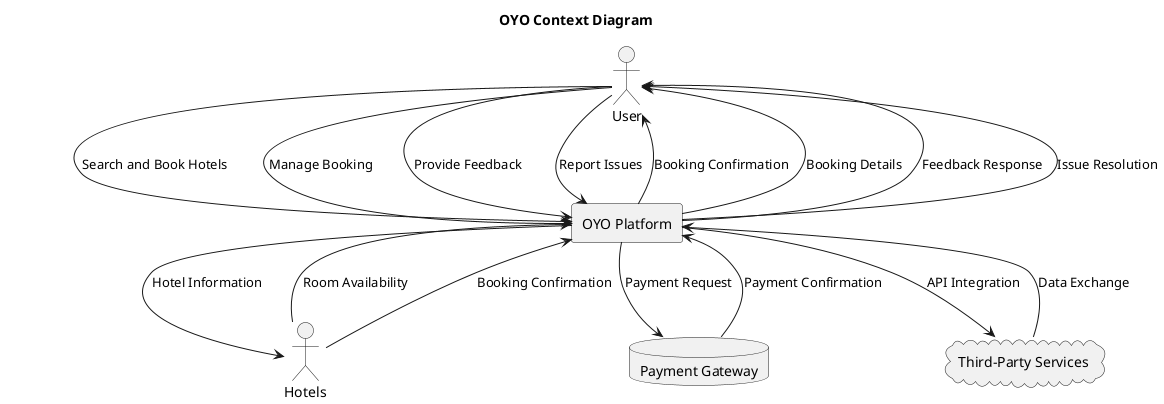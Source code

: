 @startuml

title OYO Context Diagram

actor User as "User"
rectangle OYO as "OYO Platform"
actor Hotel as "Hotels"
database Payment as "Payment Gateway"
cloud ThirdParty as "Third-Party Services"
User --> OYO: Search and Book Hotels
OYO --> User: Booking Confirmation
User --> OYO: Manage Booking
OYO --> User: Booking Details
User --> OYO: Provide Feedback
OYO --> User: Feedback Response
User --> OYO: Report Issues
OYO --> User: Issue Resolution
OYO --> Hotel: Hotel Information
Hotel --> OYO: Room Availability
Hotel --> OYO: Booking Confirmation
OYO --> Payment: Payment Request
Payment --> OYO: Payment Confirmation
OYO --> ThirdParty: API Integration
ThirdParty --> OYO: Data Exchange

@enduml